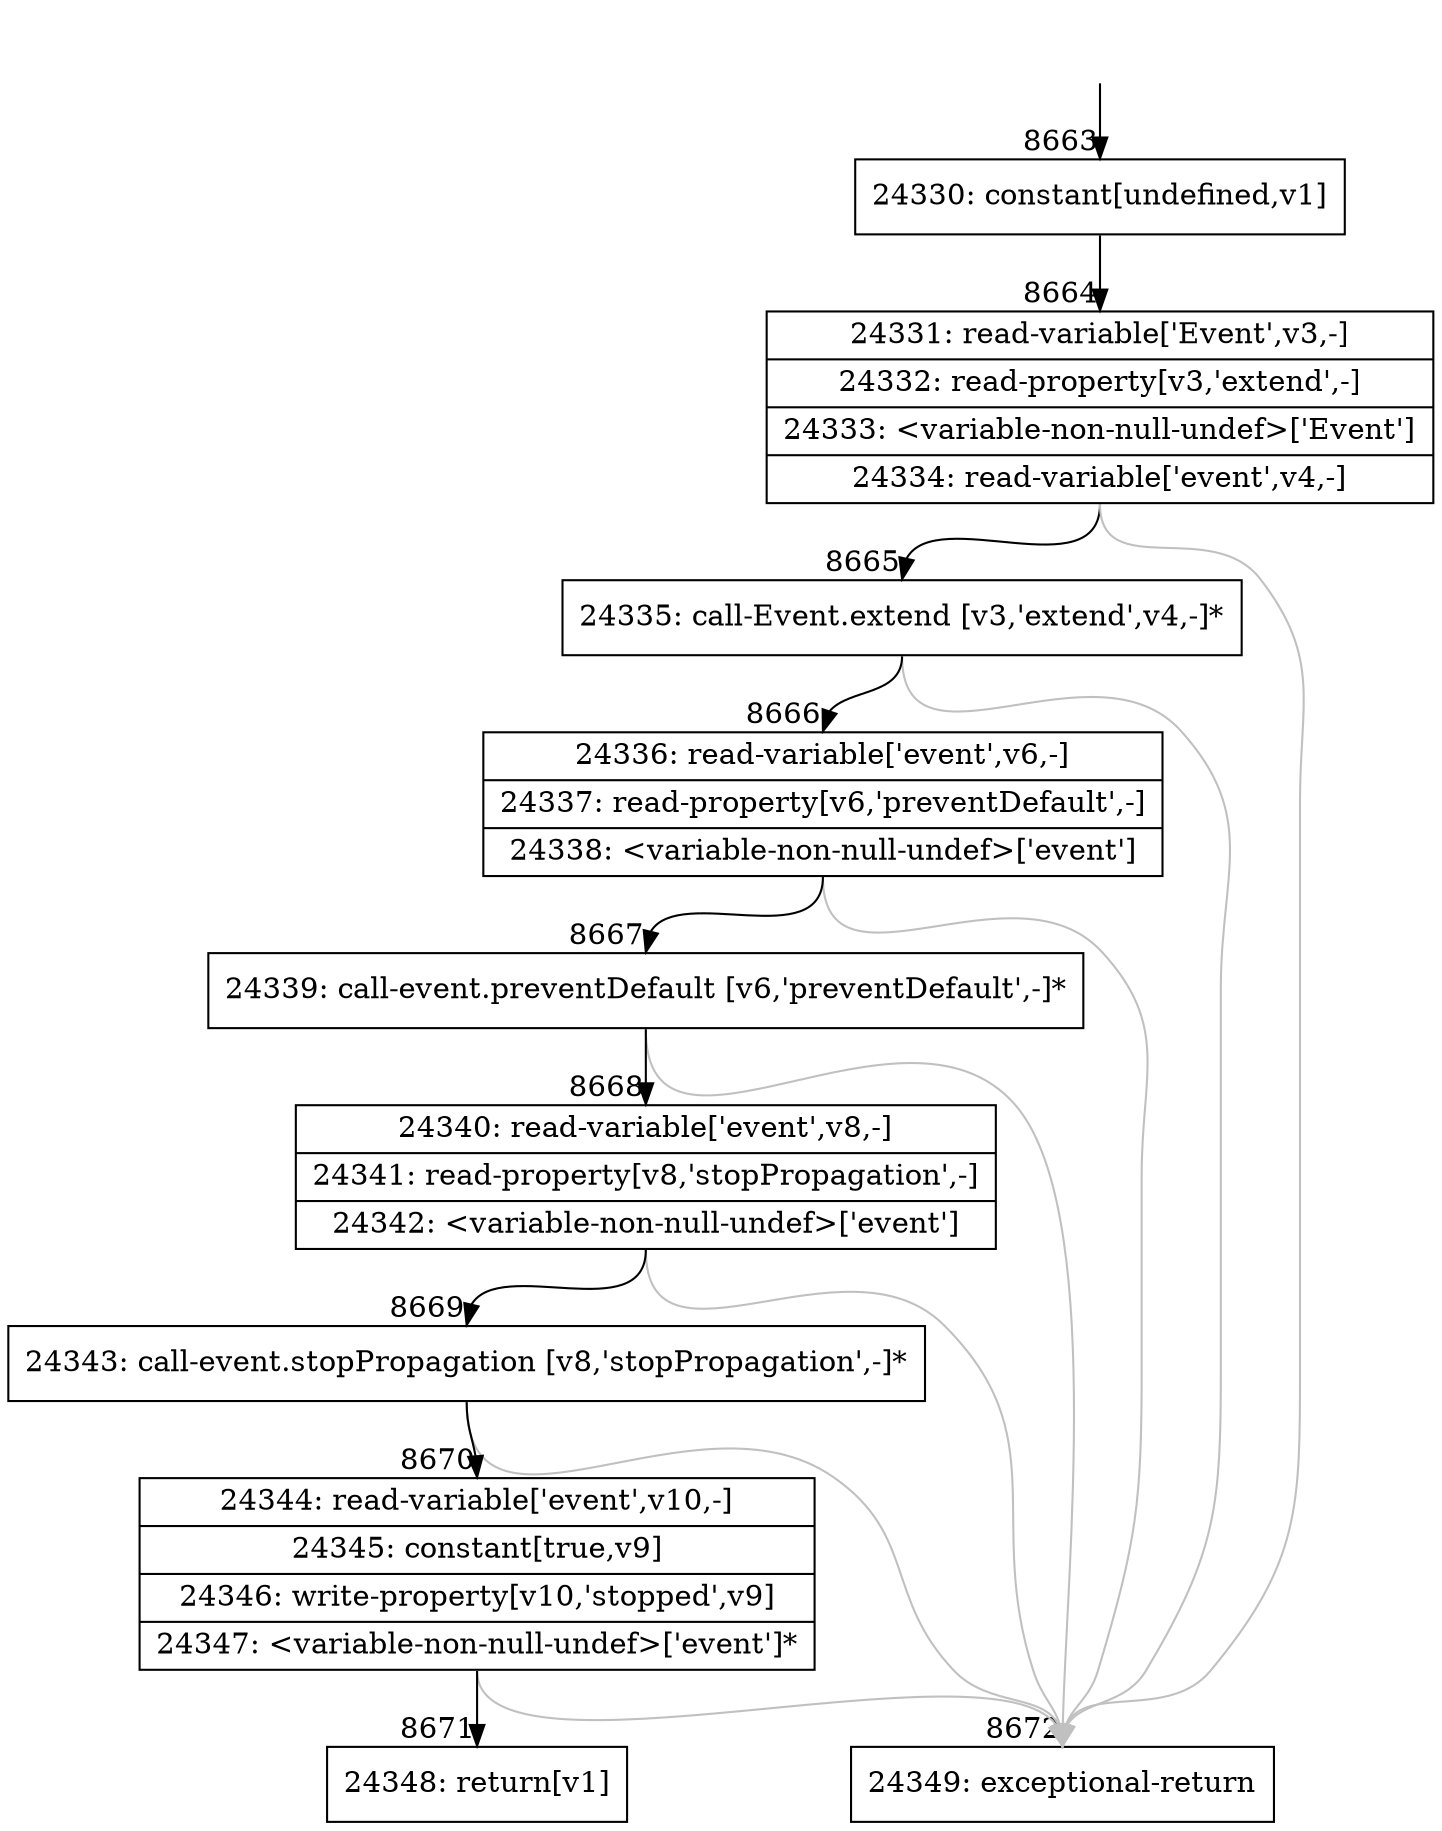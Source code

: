 digraph {
rankdir="TD"
BB_entry654[shape=none,label=""];
BB_entry654 -> BB8663 [tailport=s, headport=n, headlabel="    8663"]
BB8663 [shape=record label="{24330: constant[undefined,v1]}" ] 
BB8663 -> BB8664 [tailport=s, headport=n, headlabel="      8664"]
BB8664 [shape=record label="{24331: read-variable['Event',v3,-]|24332: read-property[v3,'extend',-]|24333: \<variable-non-null-undef\>['Event']|24334: read-variable['event',v4,-]}" ] 
BB8664 -> BB8665 [tailport=s, headport=n, headlabel="      8665"]
BB8664 -> BB8672 [tailport=s, headport=n, color=gray, headlabel="      8672"]
BB8665 [shape=record label="{24335: call-Event.extend [v3,'extend',v4,-]*}" ] 
BB8665 -> BB8666 [tailport=s, headport=n, headlabel="      8666"]
BB8665 -> BB8672 [tailport=s, headport=n, color=gray]
BB8666 [shape=record label="{24336: read-variable['event',v6,-]|24337: read-property[v6,'preventDefault',-]|24338: \<variable-non-null-undef\>['event']}" ] 
BB8666 -> BB8667 [tailport=s, headport=n, headlabel="      8667"]
BB8666 -> BB8672 [tailport=s, headport=n, color=gray]
BB8667 [shape=record label="{24339: call-event.preventDefault [v6,'preventDefault',-]*}" ] 
BB8667 -> BB8668 [tailport=s, headport=n, headlabel="      8668"]
BB8667 -> BB8672 [tailport=s, headport=n, color=gray]
BB8668 [shape=record label="{24340: read-variable['event',v8,-]|24341: read-property[v8,'stopPropagation',-]|24342: \<variable-non-null-undef\>['event']}" ] 
BB8668 -> BB8669 [tailport=s, headport=n, headlabel="      8669"]
BB8668 -> BB8672 [tailport=s, headport=n, color=gray]
BB8669 [shape=record label="{24343: call-event.stopPropagation [v8,'stopPropagation',-]*}" ] 
BB8669 -> BB8670 [tailport=s, headport=n, headlabel="      8670"]
BB8669 -> BB8672 [tailport=s, headport=n, color=gray]
BB8670 [shape=record label="{24344: read-variable['event',v10,-]|24345: constant[true,v9]|24346: write-property[v10,'stopped',v9]|24347: \<variable-non-null-undef\>['event']*}" ] 
BB8670 -> BB8671 [tailport=s, headport=n, headlabel="      8671"]
BB8670 -> BB8672 [tailport=s, headport=n, color=gray]
BB8671 [shape=record label="{24348: return[v1]}" ] 
BB8672 [shape=record label="{24349: exceptional-return}" ] 
//#$~ 6759
}

